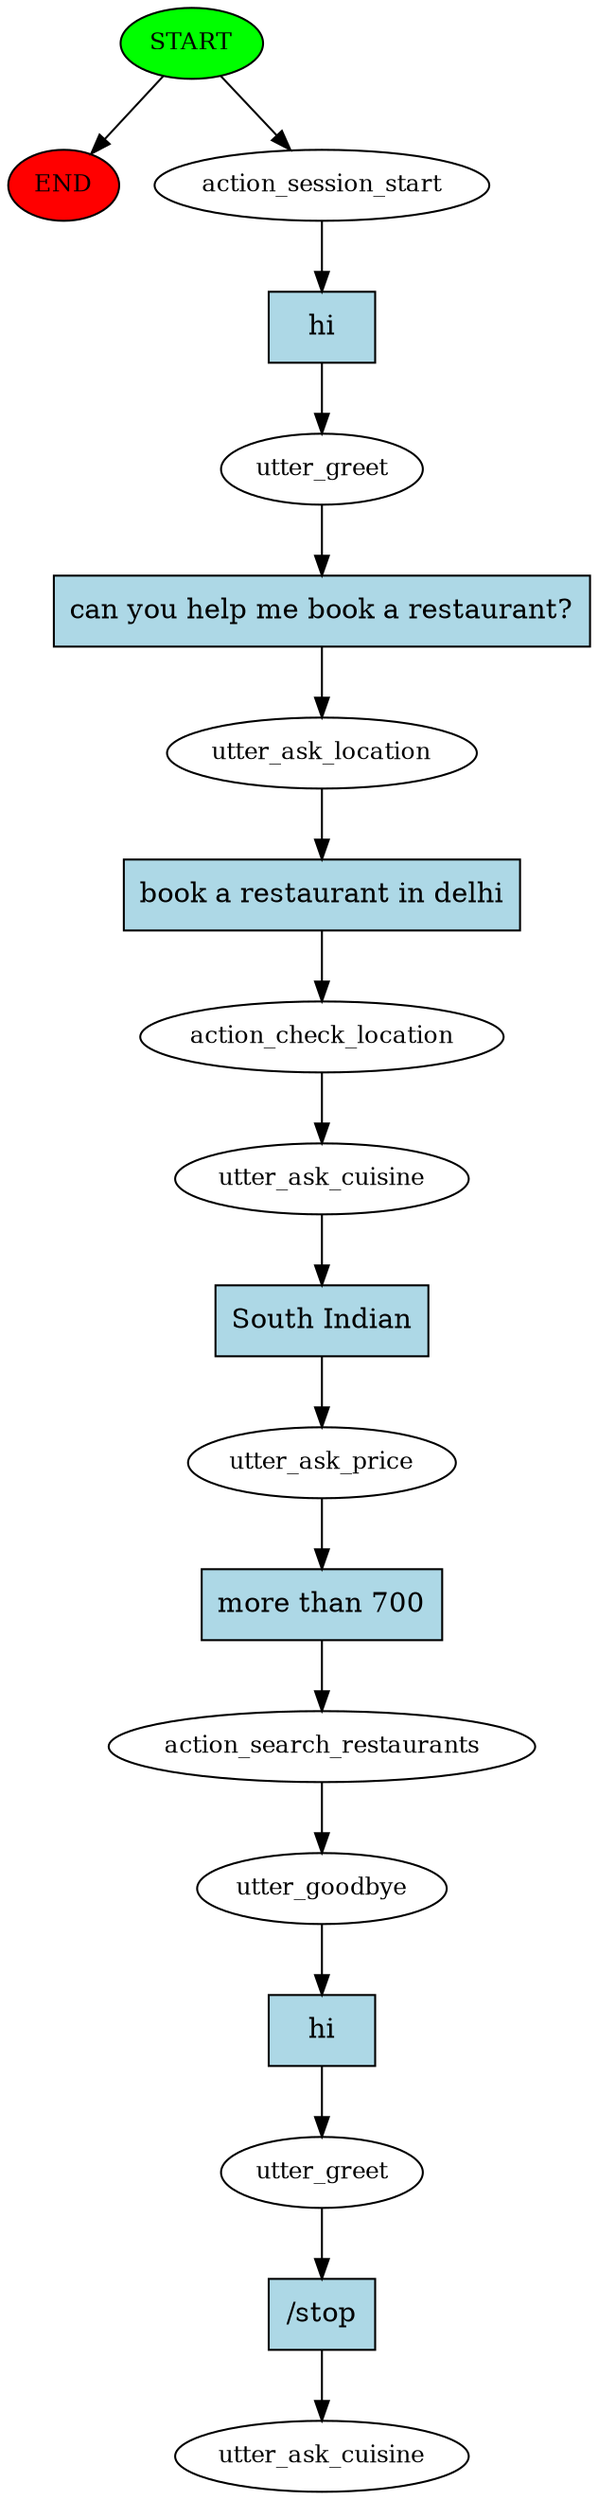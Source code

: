 digraph  {
0 [class="start active", fillcolor=green, fontsize=12, label=START, style=filled];
"-1" [class=end, fillcolor=red, fontsize=12, label=END, style=filled];
1 [class=active, fontsize=12, label=action_session_start];
2 [class=active, fontsize=12, label=utter_greet];
3 [class=active, fontsize=12, label=utter_ask_location];
4 [class=active, fontsize=12, label=action_check_location];
5 [class=active, fontsize=12, label=utter_ask_cuisine];
6 [class=active, fontsize=12, label=utter_ask_price];
7 [class=active, fontsize=12, label=action_search_restaurants];
8 [class=active, fontsize=12, label=utter_goodbye];
9 [class=active, fontsize=12, label=utter_greet];
10 [class="dashed active", fontsize=12, label=utter_ask_cuisine];
11 [class="intent active", fillcolor=lightblue, label=hi, shape=rect, style=filled];
12 [class="intent active", fillcolor=lightblue, label="can you help me book a restaurant?", shape=rect, style=filled];
13 [class="intent active", fillcolor=lightblue, label="book a restaurant in delhi", shape=rect, style=filled];
14 [class="intent active", fillcolor=lightblue, label="South Indian", shape=rect, style=filled];
15 [class="intent active", fillcolor=lightblue, label="more than 700", shape=rect, style=filled];
16 [class="intent active", fillcolor=lightblue, label=hi, shape=rect, style=filled];
17 [class="intent active", fillcolor=lightblue, label="/stop", shape=rect, style=filled];
0 -> "-1"  [class="", key=NONE, label=""];
0 -> 1  [class=active, key=NONE, label=""];
1 -> 11  [class=active, key=0];
2 -> 12  [class=active, key=0];
3 -> 13  [class=active, key=0];
4 -> 5  [class=active, key=NONE, label=""];
5 -> 14  [class=active, key=0];
6 -> 15  [class=active, key=0];
7 -> 8  [class=active, key=NONE, label=""];
8 -> 16  [class=active, key=0];
9 -> 17  [class=active, key=0];
11 -> 2  [class=active, key=0];
12 -> 3  [class=active, key=0];
13 -> 4  [class=active, key=0];
14 -> 6  [class=active, key=0];
15 -> 7  [class=active, key=0];
16 -> 9  [class=active, key=0];
17 -> 10  [class=active, key=0];
}
